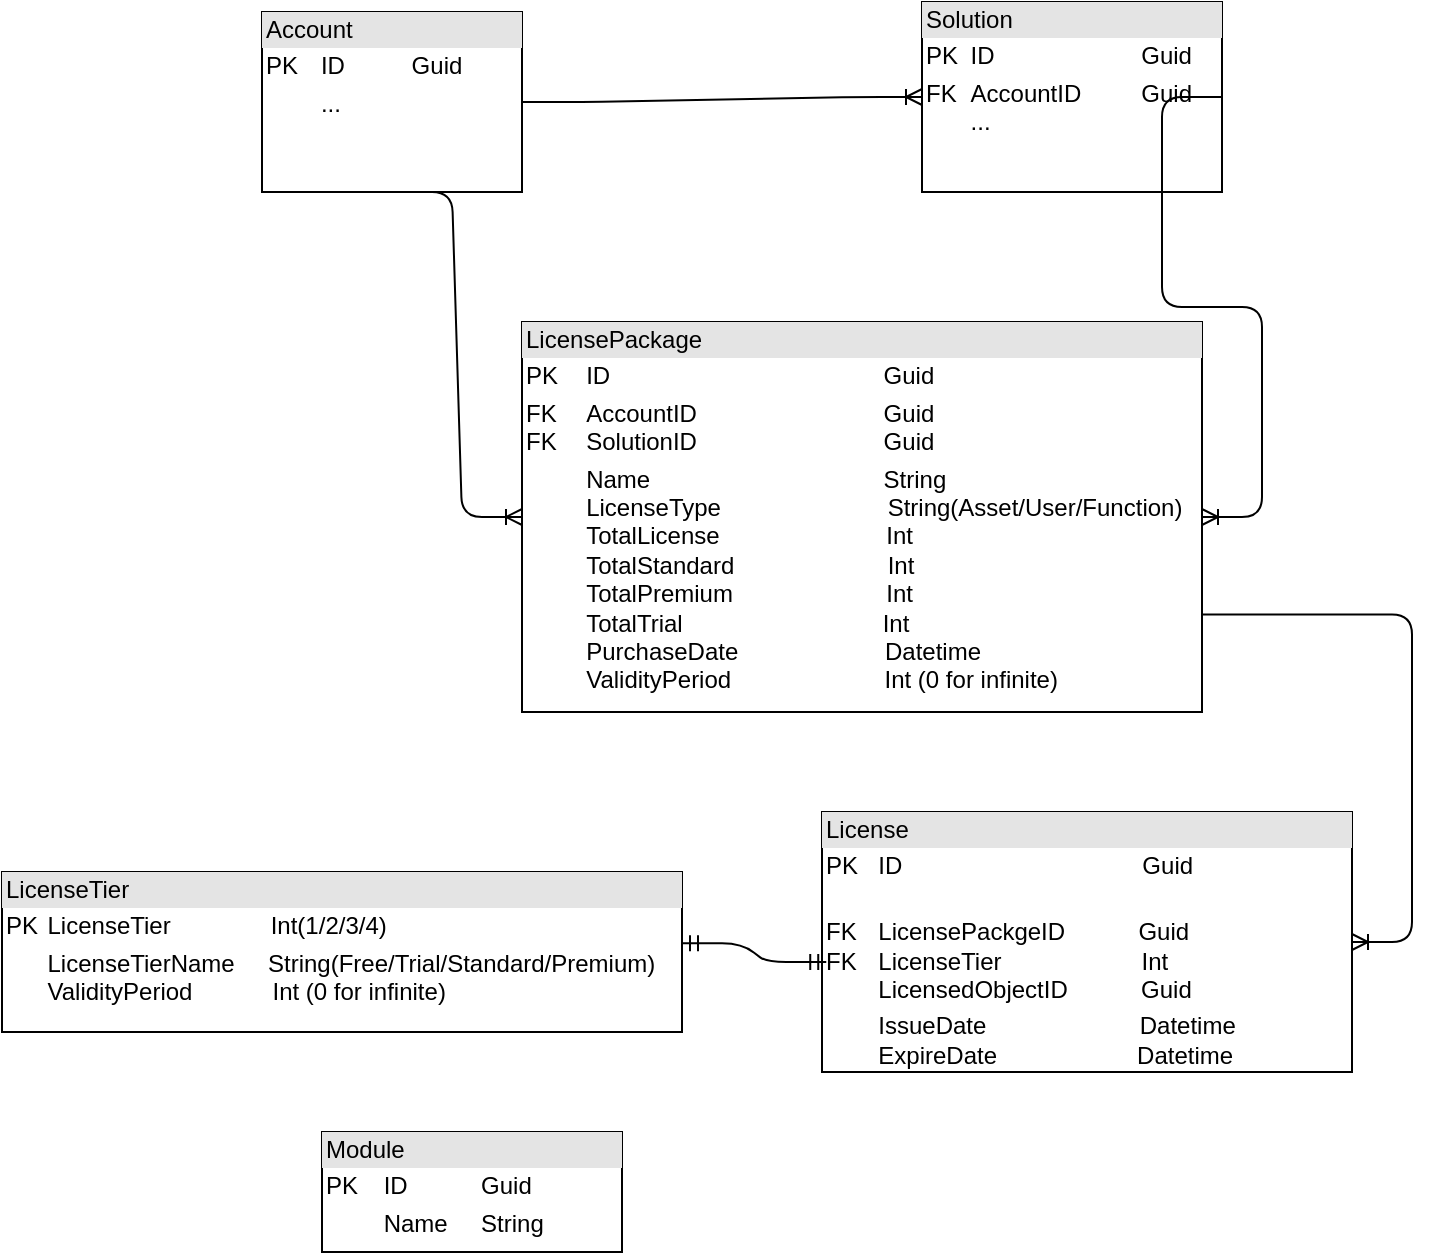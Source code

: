 <mxfile version="10.6.6" type="github"><diagram id="KSxbOmOcH6mmjFgYZ03I" name="Physical Data Model"><mxGraphModel dx="1390" dy="742" grid="1" gridSize="10" guides="1" tooltips="1" connect="1" arrows="1" fold="1" page="1" pageScale="1" pageWidth="850" pageHeight="1100" math="0" shadow="0"><root><mxCell id="0"/><mxCell id="1" parent="0"/><mxCell id="JpbKDBB_kq2TJx9W7iRS-8" value="&lt;div style=&quot;box-sizing: border-box ; width: 100% ; background: #e4e4e4 ; padding: 2px&quot;&gt;LicensePackage&lt;br&gt;&lt;/div&gt;&lt;table style=&quot;width: 100% ; font-size: 1em&quot; cellpadding=&quot;2&quot; cellspacing=&quot;0&quot;&gt;&lt;tbody&gt;&lt;tr&gt;&lt;td&gt;PK&lt;/td&gt;&lt;td&gt;ID&amp;nbsp; &amp;nbsp; &amp;nbsp; &amp;nbsp; &amp;nbsp; &amp;nbsp; &amp;nbsp; &amp;nbsp; &amp;nbsp; &amp;nbsp; &amp;nbsp; &amp;nbsp; &amp;nbsp; &amp;nbsp; &amp;nbsp; &amp;nbsp; &amp;nbsp; &amp;nbsp; &amp;nbsp; &amp;nbsp; &amp;nbsp;Guid&lt;br&gt;&lt;/td&gt;&lt;/tr&gt;&lt;tr&gt;&lt;td&gt;FK&amp;nbsp; &amp;nbsp;&lt;br&gt;FK&lt;br&gt;&lt;/td&gt;&lt;td&gt;AccountID&amp;nbsp; &amp;nbsp; &amp;nbsp; &amp;nbsp; &amp;nbsp; &amp;nbsp; &amp;nbsp; &amp;nbsp; &amp;nbsp; &amp;nbsp; &amp;nbsp; &amp;nbsp; &amp;nbsp; &amp;nbsp; Guid&lt;br&gt;SolutionID&amp;nbsp; &amp;nbsp; &amp;nbsp; &amp;nbsp; &amp;nbsp; &amp;nbsp; &amp;nbsp; &amp;nbsp; &amp;nbsp; &amp;nbsp; &amp;nbsp; &amp;nbsp; &amp;nbsp; &amp;nbsp; Guid&lt;br&gt;&lt;/td&gt;&lt;/tr&gt;&lt;tr&gt;&lt;td&gt;&lt;/td&gt;&lt;td&gt;Name&amp;nbsp; &amp;nbsp; &amp;nbsp; &amp;nbsp; &amp;nbsp; &amp;nbsp; &amp;nbsp; &amp;nbsp; &amp;nbsp; &amp;nbsp; &amp;nbsp; &amp;nbsp; &amp;nbsp; &amp;nbsp; &amp;nbsp; &amp;nbsp; &amp;nbsp; &amp;nbsp;String&lt;br&gt;LicenseType&amp;nbsp; &amp;nbsp; &amp;nbsp; &amp;nbsp; &amp;nbsp; &amp;nbsp; &amp;nbsp; &amp;nbsp; &amp;nbsp; &amp;nbsp; &amp;nbsp; &amp;nbsp; &amp;nbsp;String(Asset/User/Function)&lt;br&gt;TotalLicense&amp;nbsp; &amp;nbsp; &amp;nbsp; &amp;nbsp; &amp;nbsp; &amp;nbsp; &amp;nbsp; &amp;nbsp; &amp;nbsp; &amp;nbsp; &amp;nbsp; &amp;nbsp; &amp;nbsp;Int&lt;br&gt;TotalStandard&amp;nbsp; &amp;nbsp; &amp;nbsp; &amp;nbsp; &amp;nbsp; &amp;nbsp; &amp;nbsp; &amp;nbsp; &amp;nbsp; &amp;nbsp; &amp;nbsp; &amp;nbsp;Int&lt;br&gt;TotalPremium&amp;nbsp; &amp;nbsp; &amp;nbsp; &amp;nbsp; &amp;nbsp; &amp;nbsp; &amp;nbsp; &amp;nbsp; &amp;nbsp; &amp;nbsp; &amp;nbsp; &amp;nbsp;Int&lt;br&gt;TotalTrial&amp;nbsp; &amp;nbsp; &amp;nbsp; &amp;nbsp; &amp;nbsp; &amp;nbsp; &amp;nbsp; &amp;nbsp; &amp;nbsp; &amp;nbsp; &amp;nbsp; &amp;nbsp; &amp;nbsp; &amp;nbsp; &amp;nbsp; Int&lt;br&gt;PurchaseDate&amp;nbsp; &amp;nbsp; &amp;nbsp; &amp;nbsp; &amp;nbsp; &amp;nbsp; &amp;nbsp; &amp;nbsp; &amp;nbsp; &amp;nbsp; &amp;nbsp; Datetime&lt;br&gt;ValidityPeriod&amp;nbsp; &amp;nbsp; &amp;nbsp; &amp;nbsp; &amp;nbsp; &amp;nbsp; &amp;nbsp; &amp;nbsp; &amp;nbsp; &amp;nbsp; &amp;nbsp; &amp;nbsp;Int (0 for infinite)&lt;br&gt;&lt;br&gt;&lt;br&gt;&lt;br&gt;&lt;br&gt;&lt;/td&gt;&lt;/tr&gt;&lt;/tbody&gt;&lt;/table&gt;" style="verticalAlign=top;align=left;overflow=fill;html=1;" vertex="1" parent="1"><mxGeometry x="320" y="285" width="340" height="195" as="geometry"/></mxCell><mxCell id="ixGIHUXid6AagIPGlyrk-13" value="&lt;div style=&quot;box-sizing: border-box ; width: 100% ; background: #e4e4e4 ; padding: 2px&quot;&gt;License&lt;br&gt;&lt;/div&gt;&lt;table style=&quot;width: 100% ; font-size: 1em&quot; cellpadding=&quot;2&quot; cellspacing=&quot;0&quot;&gt;&lt;tbody&gt;&lt;tr&gt;&lt;td&gt;PK&lt;/td&gt;&lt;td&gt;ID&amp;nbsp; &amp;nbsp; &amp;nbsp; &amp;nbsp; &amp;nbsp; &amp;nbsp; &amp;nbsp; &amp;nbsp; &amp;nbsp; &amp;nbsp; &amp;nbsp; &amp;nbsp; &amp;nbsp; &amp;nbsp; &amp;nbsp; &amp;nbsp; &amp;nbsp; &amp;nbsp; Guid&lt;br&gt;&lt;/td&gt;&lt;/tr&gt;&lt;tr&gt;&lt;td&gt;FK&lt;br&gt;FK&lt;/td&gt;&lt;td&gt;&lt;br&gt;LicensePackgeID&amp;nbsp; &amp;nbsp; &amp;nbsp; &amp;nbsp; &amp;nbsp; &amp;nbsp;Guid&lt;br&gt;LicenseTier&amp;nbsp; &amp;nbsp; &amp;nbsp; &amp;nbsp; &amp;nbsp; &amp;nbsp; &amp;nbsp; &amp;nbsp; &amp;nbsp; &amp;nbsp; &amp;nbsp;Int&lt;br&gt;LicensedObjectID&amp;nbsp; &amp;nbsp; &amp;nbsp; &amp;nbsp; &amp;nbsp; &amp;nbsp;Guid&lt;br&gt;&lt;/td&gt;&lt;/tr&gt;&lt;tr&gt;&lt;td&gt;&lt;br&gt;&lt;/td&gt;&lt;td&gt;IssueDate&amp;nbsp; &amp;nbsp; &amp;nbsp; &amp;nbsp; &amp;nbsp; &amp;nbsp; &amp;nbsp; &amp;nbsp; &amp;nbsp; &amp;nbsp; &amp;nbsp; &amp;nbsp;Datetime&lt;br&gt;ExpireDate&amp;nbsp; &amp;nbsp; &amp;nbsp; &amp;nbsp; &amp;nbsp; &amp;nbsp; &amp;nbsp; &amp;nbsp; &amp;nbsp; &amp;nbsp; &amp;nbsp;Datetime&lt;br&gt;&lt;br&gt;&lt;br&gt;&lt;br&gt;&lt;br&gt;&lt;/td&gt;&lt;/tr&gt;&lt;/tbody&gt;&lt;/table&gt;" style="verticalAlign=top;align=left;overflow=fill;html=1;" vertex="1" parent="1"><mxGeometry x="470" y="530" width="265" height="130" as="geometry"/></mxCell><mxCell id="ixGIHUXid6AagIPGlyrk-14" value="&lt;div style=&quot;box-sizing: border-box ; width: 100% ; background: #e4e4e4 ; padding: 2px&quot;&gt;Solution&lt;/div&gt;&lt;table style=&quot;width: 100% ; font-size: 1em&quot; cellpadding=&quot;2&quot; cellspacing=&quot;0&quot;&gt;&lt;tbody&gt;&lt;tr&gt;&lt;td&gt;PK&lt;/td&gt;&lt;td&gt;ID&amp;nbsp; &amp;nbsp; &amp;nbsp; &amp;nbsp; &amp;nbsp; &amp;nbsp; &amp;nbsp; &amp;nbsp; &amp;nbsp; &amp;nbsp; &amp;nbsp; Guid&lt;/td&gt;&lt;/tr&gt;&lt;tr&gt;&lt;td&gt;FK&lt;br&gt;&lt;br&gt;&lt;/td&gt;&lt;td&gt;AccountID&amp;nbsp; &amp;nbsp; &amp;nbsp; &amp;nbsp; &amp;nbsp;Guid&lt;br&gt;...&lt;/td&gt;&lt;/tr&gt;&lt;tr&gt;&lt;td&gt;&lt;/td&gt;&lt;td&gt;&lt;br&gt;&lt;br&gt;&lt;/td&gt;&lt;/tr&gt;&lt;/tbody&gt;&lt;/table&gt;" style="verticalAlign=top;align=left;overflow=fill;html=1;" vertex="1" parent="1"><mxGeometry x="520" y="125" width="150" height="95" as="geometry"/></mxCell><mxCell id="ixGIHUXid6AagIPGlyrk-16" value="&lt;div style=&quot;box-sizing: border-box ; width: 100% ; background: #e4e4e4 ; padding: 2px&quot;&gt;Account&lt;/div&gt;&lt;table style=&quot;width: 100% ; font-size: 1em&quot; cellpadding=&quot;2&quot; cellspacing=&quot;0&quot;&gt;&lt;tbody&gt;&lt;tr&gt;&lt;td&gt;PK&lt;/td&gt;&lt;td&gt;ID&amp;nbsp; &amp;nbsp; &amp;nbsp; &amp;nbsp; &amp;nbsp; Guid&lt;/td&gt;&lt;/tr&gt;&lt;tr&gt;&lt;td&gt;&lt;br&gt;&lt;/td&gt;&lt;td&gt;...&lt;/td&gt;&lt;/tr&gt;&lt;tr&gt;&lt;td&gt;&lt;/td&gt;&lt;td&gt;&lt;br&gt;&lt;/td&gt;&lt;/tr&gt;&lt;/tbody&gt;&lt;/table&gt;" style="verticalAlign=top;align=left;overflow=fill;html=1;" vertex="1" parent="1"><mxGeometry x="190" y="130" width="130" height="90" as="geometry"/></mxCell><mxCell id="ixGIHUXid6AagIPGlyrk-19" value="" style="edgeStyle=entityRelationEdgeStyle;fontSize=12;html=1;endArrow=ERoneToMany;exitX=1;exitY=0.5;exitDx=0;exitDy=0;" edge="1" parent="1" source="ixGIHUXid6AagIPGlyrk-16" target="ixGIHUXid6AagIPGlyrk-14"><mxGeometry width="100" height="100" relative="1" as="geometry"><mxPoint x="405" y="740" as="sourcePoint"/><mxPoint x="505" y="640" as="targetPoint"/></mxGeometry></mxCell><mxCell id="ixGIHUXid6AagIPGlyrk-24" value="" style="edgeStyle=entityRelationEdgeStyle;fontSize=12;html=1;endArrow=ERoneToMany;exitX=1;exitY=0.5;exitDx=0;exitDy=0;" edge="1" parent="1" source="ixGIHUXid6AagIPGlyrk-14" target="JpbKDBB_kq2TJx9W7iRS-8"><mxGeometry width="100" height="100" relative="1" as="geometry"><mxPoint x="600" y="305" as="sourcePoint"/><mxPoint x="280" y="505" as="targetPoint"/></mxGeometry></mxCell><mxCell id="ixGIHUXid6AagIPGlyrk-27" value="" style="edgeStyle=entityRelationEdgeStyle;fontSize=12;html=1;endArrow=ERoneToMany;exitX=0.5;exitY=1;exitDx=0;exitDy=0;entryX=0;entryY=0.5;entryDx=0;entryDy=0;" edge="1" parent="1" source="ixGIHUXid6AagIPGlyrk-16" target="JpbKDBB_kq2TJx9W7iRS-8"><mxGeometry width="100" height="100" relative="1" as="geometry"><mxPoint x="180" y="890" as="sourcePoint"/><mxPoint x="280" y="790" as="targetPoint"/></mxGeometry></mxCell><mxCell id="ixGIHUXid6AagIPGlyrk-28" value="" style="edgeStyle=entityRelationEdgeStyle;fontSize=12;html=1;endArrow=ERoneToMany;exitX=1;exitY=0.75;exitDx=0;exitDy=0;" edge="1" parent="1" source="JpbKDBB_kq2TJx9W7iRS-8" target="ixGIHUXid6AagIPGlyrk-13"><mxGeometry width="100" height="100" relative="1" as="geometry"><mxPoint x="190" y="880" as="sourcePoint"/><mxPoint x="290" y="780" as="targetPoint"/></mxGeometry></mxCell><mxCell id="ixGIHUXid6AagIPGlyrk-29" value="&lt;div style=&quot;box-sizing: border-box ; width: 100% ; background: #e4e4e4 ; padding: 2px&quot;&gt;LicenseTier&lt;br&gt;&lt;/div&gt;&lt;table style=&quot;width: 100% ; font-size: 1em&quot; cellpadding=&quot;2&quot; cellspacing=&quot;0&quot;&gt;&lt;tbody&gt;&lt;tr&gt;&lt;td&gt;PK&lt;/td&gt;&lt;td&gt;LicenseTier&amp;nbsp; &amp;nbsp; &amp;nbsp; &amp;nbsp; &amp;nbsp; &amp;nbsp; &amp;nbsp; &amp;nbsp;Int(1/2/3/4)&lt;br&gt;&lt;/td&gt;&lt;/tr&gt;&lt;tr&gt;&lt;td&gt;&lt;br&gt;&lt;/td&gt;&lt;td&gt;LicenseTierName&amp;nbsp; &amp;nbsp; &amp;nbsp;String(Free/Trial/Standard/Premium)&lt;br&gt;ValidityPeriod&amp;nbsp; &amp;nbsp; &amp;nbsp; &amp;nbsp; &amp;nbsp; &amp;nbsp; Int (0 for infinite)&lt;/td&gt;&lt;/tr&gt;&lt;tr&gt;&lt;td&gt;&lt;/td&gt;&lt;td&gt;&lt;br&gt;&lt;br&gt;&lt;br&gt;&lt;br&gt;&lt;/td&gt;&lt;/tr&gt;&lt;/tbody&gt;&lt;/table&gt;" style="verticalAlign=top;align=left;overflow=fill;html=1;" vertex="1" parent="1"><mxGeometry x="60" y="560" width="340" height="80" as="geometry"/></mxCell><mxCell id="cGQ6ZyAgJR6jzeZ4LdBA-5" value="" style="edgeStyle=entityRelationEdgeStyle;fontSize=12;html=1;endArrow=ERmandOne;startArrow=ERmandOne;entryX=0.008;entryY=0.577;entryDx=0;entryDy=0;entryPerimeter=0;exitX=1;exitY=0.446;exitDx=0;exitDy=0;exitPerimeter=0;" edge="1" parent="1" source="ixGIHUXid6AagIPGlyrk-29" target="ixGIHUXid6AagIPGlyrk-13"><mxGeometry width="100" height="100" relative="1" as="geometry"><mxPoint x="70" y="800" as="sourcePoint"/><mxPoint x="170" y="700" as="targetPoint"/></mxGeometry></mxCell><mxCell id="cGQ6ZyAgJR6jzeZ4LdBA-6" value="&lt;div style=&quot;box-sizing: border-box ; width: 100% ; background: #e4e4e4 ; padding: 2px&quot;&gt;Module&lt;/div&gt;&lt;table style=&quot;width: 100% ; font-size: 1em&quot; cellpadding=&quot;2&quot; cellspacing=&quot;0&quot;&gt;&lt;tbody&gt;&lt;tr&gt;&lt;td&gt;PK&lt;/td&gt;&lt;td&gt;ID&amp;nbsp; &amp;nbsp; &amp;nbsp; &amp;nbsp; &amp;nbsp; &amp;nbsp;Guid&lt;br&gt;&lt;/td&gt;&lt;/tr&gt;&lt;tr&gt;&lt;td&gt;&lt;br&gt;&lt;/td&gt;&lt;td&gt;Name&amp;nbsp; &amp;nbsp; &amp;nbsp;String&lt;br&gt;&lt;br&gt;&lt;/td&gt;&lt;/tr&gt;&lt;tr&gt;&lt;td&gt;&lt;/td&gt;&lt;td&gt;&lt;br&gt;&lt;br&gt;&lt;br&gt;&lt;br&gt;&lt;/td&gt;&lt;/tr&gt;&lt;/tbody&gt;&lt;/table&gt;" style="verticalAlign=top;align=left;overflow=fill;html=1;" vertex="1" parent="1"><mxGeometry x="220" y="690" width="150" height="60" as="geometry"/></mxCell></root></mxGraphModel></diagram><diagram id="Ga2pKfcPRZZUnu-aJ7hj" name="Data Flow Chart"><mxGraphModel dx="1630" dy="742" grid="1" gridSize="10" guides="1" tooltips="1" connect="1" arrows="1" fold="1" page="1" pageScale="1" pageWidth="850" pageHeight="1100" math="0" shadow="0"><root><mxCell id="tUY4tZC0ZSs9ELTS7YR9-0"/><mxCell id="tUY4tZC0ZSs9ELTS7YR9-1" parent="tUY4tZC0ZSs9ELTS7YR9-0"/></root></mxGraphModel></diagram><diagram id="lzik223iiCsrk1k3yCJo" name="Technology Stack"><mxGraphModel dx="1630" dy="742" grid="1" gridSize="10" guides="1" tooltips="1" connect="1" arrows="1" fold="1" page="1" pageScale="1" pageWidth="850" pageHeight="1100" math="0" shadow="0"><root><mxCell id="2TIleIHDlY4YbE7Ja0DV-0"/><mxCell id="2TIleIHDlY4YbE7Ja0DV-1" parent="2TIleIHDlY4YbE7Ja0DV-0"/></root></mxGraphModel></diagram></mxfile>